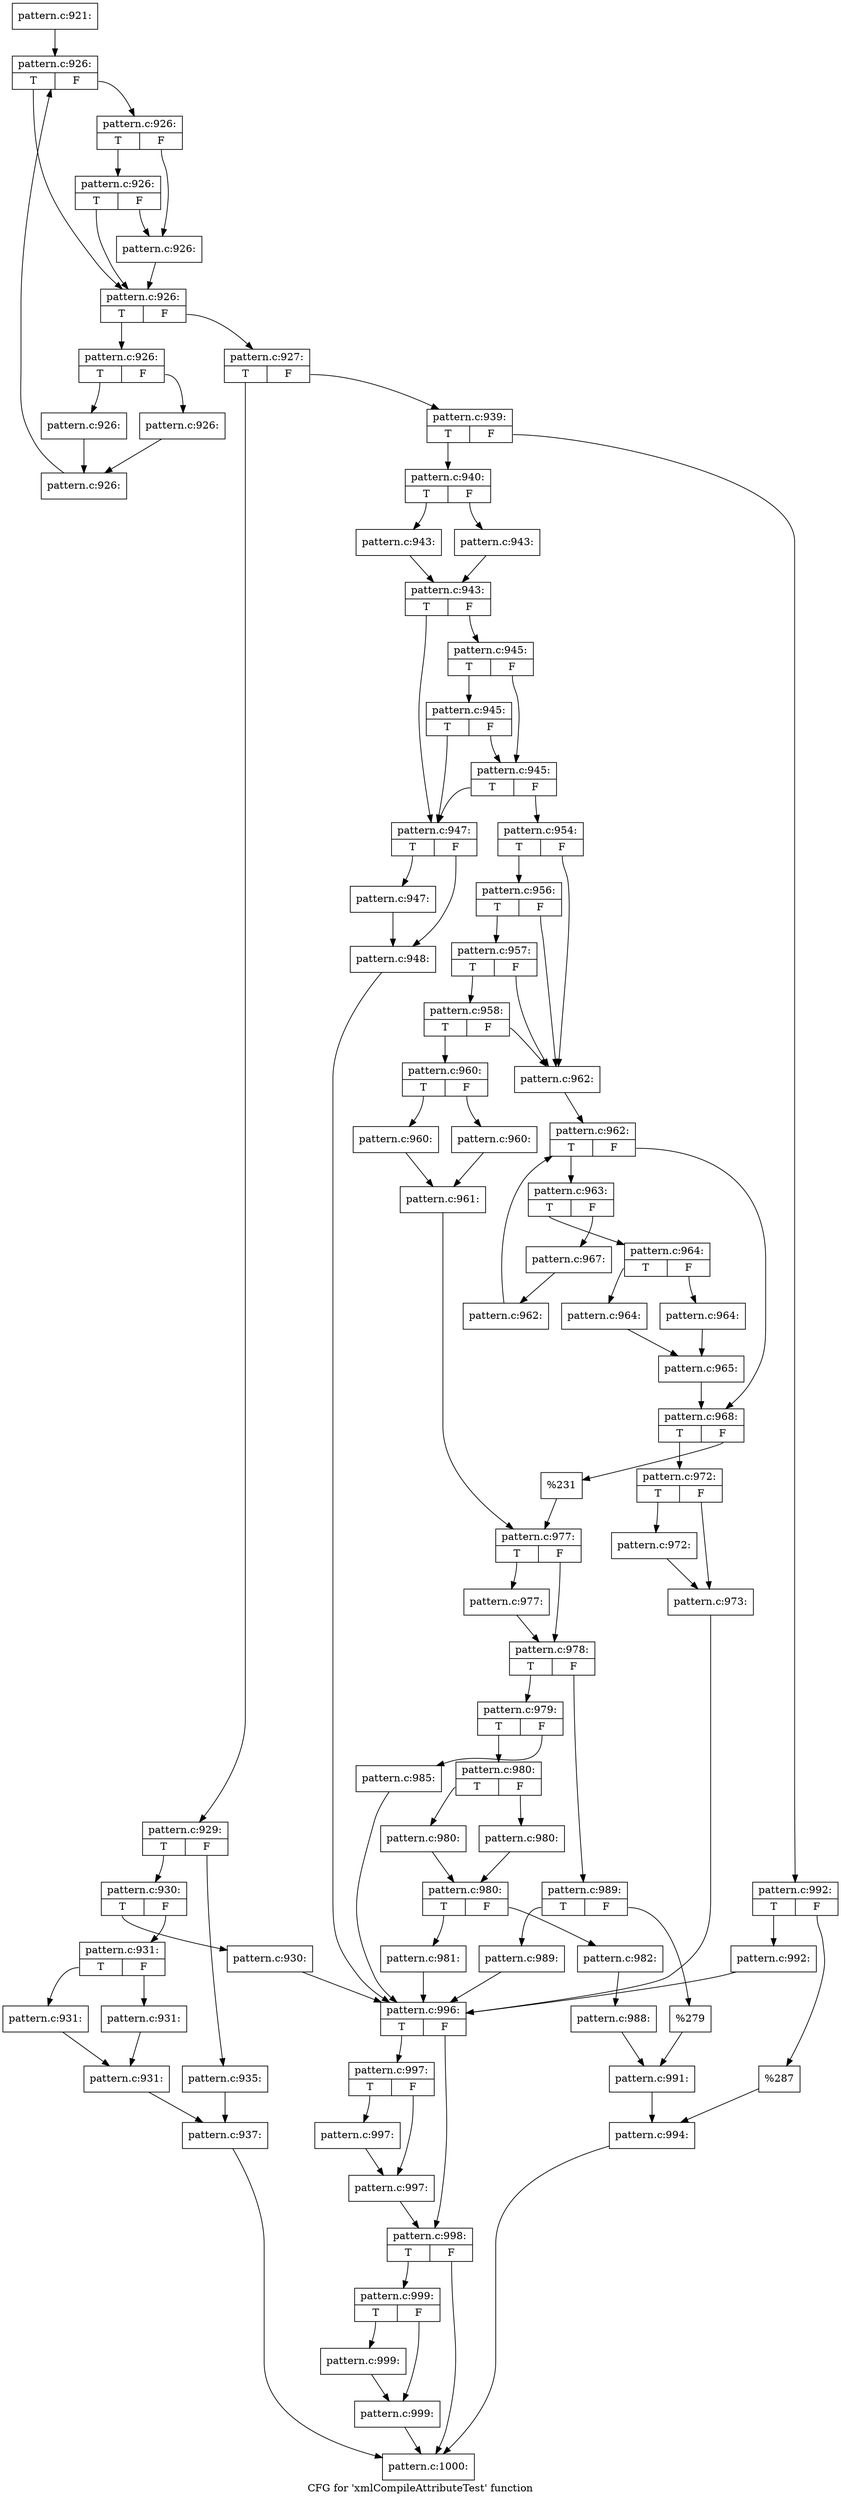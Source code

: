 digraph "CFG for 'xmlCompileAttributeTest' function" {
	label="CFG for 'xmlCompileAttributeTest' function";

	Node0x55c8a119ef60 [shape=record,label="{pattern.c:921:}"];
	Node0x55c8a119ef60 -> Node0x55c8a1160340;
	Node0x55c8a1160340 [shape=record,label="{pattern.c:926:|{<s0>T|<s1>F}}"];
	Node0x55c8a1160340:s0 -> Node0x55c8a1160580;
	Node0x55c8a1160340:s1 -> Node0x55c8a1160620;
	Node0x55c8a1160620 [shape=record,label="{pattern.c:926:|{<s0>T|<s1>F}}"];
	Node0x55c8a1160620:s0 -> Node0x55c8a11608e0;
	Node0x55c8a1160620:s1 -> Node0x55c8a11605d0;
	Node0x55c8a11608e0 [shape=record,label="{pattern.c:926:|{<s0>T|<s1>F}}"];
	Node0x55c8a11608e0:s0 -> Node0x55c8a1160580;
	Node0x55c8a11608e0:s1 -> Node0x55c8a11605d0;
	Node0x55c8a11605d0 [shape=record,label="{pattern.c:926:}"];
	Node0x55c8a11605d0 -> Node0x55c8a1160580;
	Node0x55c8a1160580 [shape=record,label="{pattern.c:926:|{<s0>T|<s1>F}}"];
	Node0x55c8a1160580:s0 -> Node0x55c8a1160dd0;
	Node0x55c8a1160580:s1 -> Node0x55c8a1160530;
	Node0x55c8a1160dd0 [shape=record,label="{pattern.c:926:|{<s0>T|<s1>F}}"];
	Node0x55c8a1160dd0:s0 -> Node0x55c8a1161210;
	Node0x55c8a1160dd0:s1 -> Node0x55c8a1161260;
	Node0x55c8a1161210 [shape=record,label="{pattern.c:926:}"];
	Node0x55c8a1161210 -> Node0x55c8a11612b0;
	Node0x55c8a1161260 [shape=record,label="{pattern.c:926:}"];
	Node0x55c8a1161260 -> Node0x55c8a11612b0;
	Node0x55c8a11612b0 [shape=record,label="{pattern.c:926:}"];
	Node0x55c8a11612b0 -> Node0x55c8a1160340;
	Node0x55c8a1160530 [shape=record,label="{pattern.c:927:|{<s0>T|<s1>F}}"];
	Node0x55c8a1160530:s0 -> Node0x55c8a1161e40;
	Node0x55c8a1160530:s1 -> Node0x55c8a1161e90;
	Node0x55c8a1161e40 [shape=record,label="{pattern.c:929:|{<s0>T|<s1>F}}"];
	Node0x55c8a1161e40:s0 -> Node0x55c8a1162250;
	Node0x55c8a1161e40:s1 -> Node0x55c8a11622f0;
	Node0x55c8a1162250 [shape=record,label="{pattern.c:930:|{<s0>T|<s1>F}}"];
	Node0x55c8a1162250:s0 -> Node0x55c8a11627e0;
	Node0x55c8a1162250:s1 -> Node0x55c8a1162830;
	Node0x55c8a11627e0 [shape=record,label="{pattern.c:930:}"];
	Node0x55c8a11627e0 -> Node0x55c8a1163420;
	Node0x55c8a1162830 [shape=record,label="{pattern.c:931:|{<s0>T|<s1>F}}"];
	Node0x55c8a1162830:s0 -> Node0x55c8a1163500;
	Node0x55c8a1162830:s1 -> Node0x55c8a1163550;
	Node0x55c8a1163500 [shape=record,label="{pattern.c:931:}"];
	Node0x55c8a1163500 -> Node0x55c8a11635a0;
	Node0x55c8a1163550 [shape=record,label="{pattern.c:931:}"];
	Node0x55c8a1163550 -> Node0x55c8a11635a0;
	Node0x55c8a11635a0 [shape=record,label="{pattern.c:931:}"];
	Node0x55c8a11635a0 -> Node0x55c8a11622a0;
	Node0x55c8a11622f0 [shape=record,label="{pattern.c:935:}"];
	Node0x55c8a11622f0 -> Node0x55c8a11622a0;
	Node0x55c8a11622a0 [shape=record,label="{pattern.c:937:}"];
	Node0x55c8a11622a0 -> Node0x55c8a11e46b0;
	Node0x55c8a1161e90 [shape=record,label="{pattern.c:939:|{<s0>T|<s1>F}}"];
	Node0x55c8a1161e90:s0 -> Node0x55c8a1164480;
	Node0x55c8a1161e90:s1 -> Node0x55c8a1164520;
	Node0x55c8a1164480 [shape=record,label="{pattern.c:940:|{<s0>T|<s1>F}}"];
	Node0x55c8a1164480:s0 -> Node0x55c8a1164fa0;
	Node0x55c8a1164480:s1 -> Node0x55c8a1164ff0;
	Node0x55c8a1164fa0 [shape=record,label="{pattern.c:943:}"];
	Node0x55c8a1164fa0 -> Node0x55c8a1165040;
	Node0x55c8a1164ff0 [shape=record,label="{pattern.c:943:}"];
	Node0x55c8a1164ff0 -> Node0x55c8a1165040;
	Node0x55c8a1165040 [shape=record,label="{pattern.c:943:|{<s0>T|<s1>F}}"];
	Node0x55c8a1165040:s0 -> Node0x55c8a11659a0;
	Node0x55c8a1165040:s1 -> Node0x55c8a1165ac0;
	Node0x55c8a1165ac0 [shape=record,label="{pattern.c:945:|{<s0>T|<s1>F}}"];
	Node0x55c8a1165ac0:s0 -> Node0x55c8a1165ea0;
	Node0x55c8a1165ac0:s1 -> Node0x55c8a1165a40;
	Node0x55c8a1165ea0 [shape=record,label="{pattern.c:945:|{<s0>T|<s1>F}}"];
	Node0x55c8a1165ea0:s0 -> Node0x55c8a11659a0;
	Node0x55c8a1165ea0:s1 -> Node0x55c8a1165a40;
	Node0x55c8a1165a40 [shape=record,label="{pattern.c:945:|{<s0>T|<s1>F}}"];
	Node0x55c8a1165a40:s0 -> Node0x55c8a11659a0;
	Node0x55c8a1165a40:s1 -> Node0x55c8a11659f0;
	Node0x55c8a11659a0 [shape=record,label="{pattern.c:947:|{<s0>T|<s1>F}}"];
	Node0x55c8a11659a0:s0 -> Node0x55c8a11d9f30;
	Node0x55c8a11659a0:s1 -> Node0x55c8a11d9f80;
	Node0x55c8a11d9f30 [shape=record,label="{pattern.c:947:}"];
	Node0x55c8a11d9f30 -> Node0x55c8a11d9f80;
	Node0x55c8a11d9f80 [shape=record,label="{pattern.c:948:}"];
	Node0x55c8a11d9f80 -> Node0x55c8a1163420;
	Node0x55c8a11659f0 [shape=record,label="{pattern.c:954:|{<s0>T|<s1>F}}"];
	Node0x55c8a11659f0:s0 -> Node0x55c8a11dacb0;
	Node0x55c8a11659f0:s1 -> Node0x55c8a11dab60;
	Node0x55c8a11dacb0 [shape=record,label="{pattern.c:956:|{<s0>T|<s1>F}}"];
	Node0x55c8a11dacb0:s0 -> Node0x55c8a11dac30;
	Node0x55c8a11dacb0:s1 -> Node0x55c8a11dab60;
	Node0x55c8a11dac30 [shape=record,label="{pattern.c:957:|{<s0>T|<s1>F}}"];
	Node0x55c8a11dac30:s0 -> Node0x55c8a11dabb0;
	Node0x55c8a11dac30:s1 -> Node0x55c8a11dab60;
	Node0x55c8a11dabb0 [shape=record,label="{pattern.c:958:|{<s0>T|<s1>F}}"];
	Node0x55c8a11dabb0:s0 -> Node0x55c8a11daac0;
	Node0x55c8a11dabb0:s1 -> Node0x55c8a11dab60;
	Node0x55c8a11daac0 [shape=record,label="{pattern.c:960:|{<s0>T|<s1>F}}"];
	Node0x55c8a11daac0:s0 -> Node0x55c8a11dbc70;
	Node0x55c8a11daac0:s1 -> Node0x55c8a11dbd10;
	Node0x55c8a11dbc70 [shape=record,label="{pattern.c:960:}"];
	Node0x55c8a11dbc70 -> Node0x55c8a11dbcc0;
	Node0x55c8a11dbd10 [shape=record,label="{pattern.c:960:}"];
	Node0x55c8a11dbd10 -> Node0x55c8a11dbcc0;
	Node0x55c8a11dbcc0 [shape=record,label="{pattern.c:961:}"];
	Node0x55c8a11dbcc0 -> Node0x55c8a11dab10;
	Node0x55c8a11dab60 [shape=record,label="{pattern.c:962:}"];
	Node0x55c8a11dab60 -> Node0x55c8a11dc910;
	Node0x55c8a11dc910 [shape=record,label="{pattern.c:962:|{<s0>T|<s1>F}}"];
	Node0x55c8a11dc910:s0 -> Node0x55c8a11dcbf0;
	Node0x55c8a11dc910:s1 -> Node0x55c8a11dc770;
	Node0x55c8a11dcbf0 [shape=record,label="{pattern.c:963:|{<s0>T|<s1>F}}"];
	Node0x55c8a11dcbf0:s0 -> Node0x55c8a11dd0c0;
	Node0x55c8a11dcbf0:s1 -> Node0x55c8a11dd110;
	Node0x55c8a11dd0c0 [shape=record,label="{pattern.c:964:|{<s0>T|<s1>F}}"];
	Node0x55c8a11dd0c0:s0 -> Node0x55c8a11dd930;
	Node0x55c8a11dd0c0:s1 -> Node0x55c8a11dd9d0;
	Node0x55c8a11dd930 [shape=record,label="{pattern.c:964:}"];
	Node0x55c8a11dd930 -> Node0x55c8a11dd980;
	Node0x55c8a11dd9d0 [shape=record,label="{pattern.c:964:}"];
	Node0x55c8a11dd9d0 -> Node0x55c8a11dd980;
	Node0x55c8a11dd980 [shape=record,label="{pattern.c:965:}"];
	Node0x55c8a11dd980 -> Node0x55c8a11dc770;
	Node0x55c8a11dd110 [shape=record,label="{pattern.c:967:}"];
	Node0x55c8a11dd110 -> Node0x55c8a11dcb60;
	Node0x55c8a11dcb60 [shape=record,label="{pattern.c:962:}"];
	Node0x55c8a11dcb60 -> Node0x55c8a11dc910;
	Node0x55c8a11dc770 [shape=record,label="{pattern.c:968:|{<s0>T|<s1>F}}"];
	Node0x55c8a11dc770:s0 -> Node0x55c8a11def50;
	Node0x55c8a11dc770:s1 -> Node0x55c8a11defa0;
	Node0x55c8a11def50 [shape=record,label="{pattern.c:972:|{<s0>T|<s1>F}}"];
	Node0x55c8a11def50:s0 -> Node0x55c8a11df4c0;
	Node0x55c8a11def50:s1 -> Node0x55c8a11df510;
	Node0x55c8a11df4c0 [shape=record,label="{pattern.c:972:}"];
	Node0x55c8a11df4c0 -> Node0x55c8a11df510;
	Node0x55c8a11df510 [shape=record,label="{pattern.c:973:}"];
	Node0x55c8a11df510 -> Node0x55c8a1163420;
	Node0x55c8a11defa0 [shape=record,label="{%231}"];
	Node0x55c8a11defa0 -> Node0x55c8a11dab10;
	Node0x55c8a11dab10 [shape=record,label="{pattern.c:977:|{<s0>T|<s1>F}}"];
	Node0x55c8a11dab10:s0 -> Node0x55c8a11e0750;
	Node0x55c8a11dab10:s1 -> Node0x55c8a11e07a0;
	Node0x55c8a11e0750 [shape=record,label="{pattern.c:977:}"];
	Node0x55c8a11e0750 -> Node0x55c8a11e07a0;
	Node0x55c8a11e07a0 [shape=record,label="{pattern.c:978:|{<s0>T|<s1>F}}"];
	Node0x55c8a11e07a0:s0 -> Node0x55c8a11e0de0;
	Node0x55c8a11e07a0:s1 -> Node0x55c8a11e0e80;
	Node0x55c8a11e0de0 [shape=record,label="{pattern.c:979:|{<s0>T|<s1>F}}"];
	Node0x55c8a11e0de0:s0 -> Node0x55c8a11e1240;
	Node0x55c8a11e0de0:s1 -> Node0x55c8a11e12e0;
	Node0x55c8a11e1240 [shape=record,label="{pattern.c:980:|{<s0>T|<s1>F}}"];
	Node0x55c8a11e1240:s0 -> Node0x55c8a11e1790;
	Node0x55c8a11e1240:s1 -> Node0x55c8a11e17e0;
	Node0x55c8a11e1790 [shape=record,label="{pattern.c:980:}"];
	Node0x55c8a11e1790 -> Node0x55c8a11e1830;
	Node0x55c8a11e17e0 [shape=record,label="{pattern.c:980:}"];
	Node0x55c8a11e17e0 -> Node0x55c8a11e1830;
	Node0x55c8a11e1830 [shape=record,label="{pattern.c:980:|{<s0>T|<s1>F}}"];
	Node0x55c8a11e1830:s0 -> Node0x55c8a11e2100;
	Node0x55c8a11e1830:s1 -> Node0x55c8a11e2150;
	Node0x55c8a11e2100 [shape=record,label="{pattern.c:981:}"];
	Node0x55c8a11e2100 -> Node0x55c8a1163420;
	Node0x55c8a11e2150 [shape=record,label="{pattern.c:982:}"];
	Node0x55c8a11e2150 -> Node0x55c8a11e1290;
	Node0x55c8a11e12e0 [shape=record,label="{pattern.c:985:}"];
	Node0x55c8a11e12e0 -> Node0x55c8a1163420;
	Node0x55c8a11e1290 [shape=record,label="{pattern.c:988:}"];
	Node0x55c8a11e1290 -> Node0x55c8a11e0e30;
	Node0x55c8a11e0e80 [shape=record,label="{pattern.c:989:|{<s0>T|<s1>F}}"];
	Node0x55c8a11e0e80:s0 -> Node0x55c8a11e2c80;
	Node0x55c8a11e0e80:s1 -> Node0x55c8a11e2cd0;
	Node0x55c8a11e2c80 [shape=record,label="{pattern.c:989:}"];
	Node0x55c8a11e2c80 -> Node0x55c8a1163420;
	Node0x55c8a11e2cd0 [shape=record,label="{%279}"];
	Node0x55c8a11e2cd0 -> Node0x55c8a11e0e30;
	Node0x55c8a11e0e30 [shape=record,label="{pattern.c:991:}"];
	Node0x55c8a11e0e30 -> Node0x55c8a11644d0;
	Node0x55c8a1164520 [shape=record,label="{pattern.c:992:|{<s0>T|<s1>F}}"];
	Node0x55c8a1164520:s0 -> Node0x55c8a11e34c0;
	Node0x55c8a1164520:s1 -> Node0x55c8a11e3510;
	Node0x55c8a11e34c0 [shape=record,label="{pattern.c:992:}"];
	Node0x55c8a11e34c0 -> Node0x55c8a1163420;
	Node0x55c8a11e3510 [shape=record,label="{%287}"];
	Node0x55c8a11e3510 -> Node0x55c8a11644d0;
	Node0x55c8a11644d0 [shape=record,label="{pattern.c:994:}"];
	Node0x55c8a11644d0 -> Node0x55c8a11e46b0;
	Node0x55c8a1163420 [shape=record,label="{pattern.c:996:|{<s0>T|<s1>F}}"];
	Node0x55c8a1163420:s0 -> Node0x55c8a11e3c30;
	Node0x55c8a1163420:s1 -> Node0x55c8a11e3c80;
	Node0x55c8a11e3c30 [shape=record,label="{pattern.c:997:|{<s0>T|<s1>F}}"];
	Node0x55c8a11e3c30:s0 -> Node0x55c8a11e3fa0;
	Node0x55c8a11e3c30:s1 -> Node0x55c8a11e3ff0;
	Node0x55c8a11e3fa0 [shape=record,label="{pattern.c:997:}"];
	Node0x55c8a11e3fa0 -> Node0x55c8a11e3ff0;
	Node0x55c8a11e3ff0 [shape=record,label="{pattern.c:997:}"];
	Node0x55c8a11e3ff0 -> Node0x55c8a11e3c80;
	Node0x55c8a11e3c80 [shape=record,label="{pattern.c:998:|{<s0>T|<s1>F}}"];
	Node0x55c8a11e3c80:s0 -> Node0x55c8a11e4660;
	Node0x55c8a11e3c80:s1 -> Node0x55c8a11e46b0;
	Node0x55c8a11e4660 [shape=record,label="{pattern.c:999:|{<s0>T|<s1>F}}"];
	Node0x55c8a11e4660:s0 -> Node0x55c8a11e49d0;
	Node0x55c8a11e4660:s1 -> Node0x55c8a11e4a20;
	Node0x55c8a11e49d0 [shape=record,label="{pattern.c:999:}"];
	Node0x55c8a11e49d0 -> Node0x55c8a11e4a20;
	Node0x55c8a11e4a20 [shape=record,label="{pattern.c:999:}"];
	Node0x55c8a11e4a20 -> Node0x55c8a11e46b0;
	Node0x55c8a11e46b0 [shape=record,label="{pattern.c:1000:}"];
}
